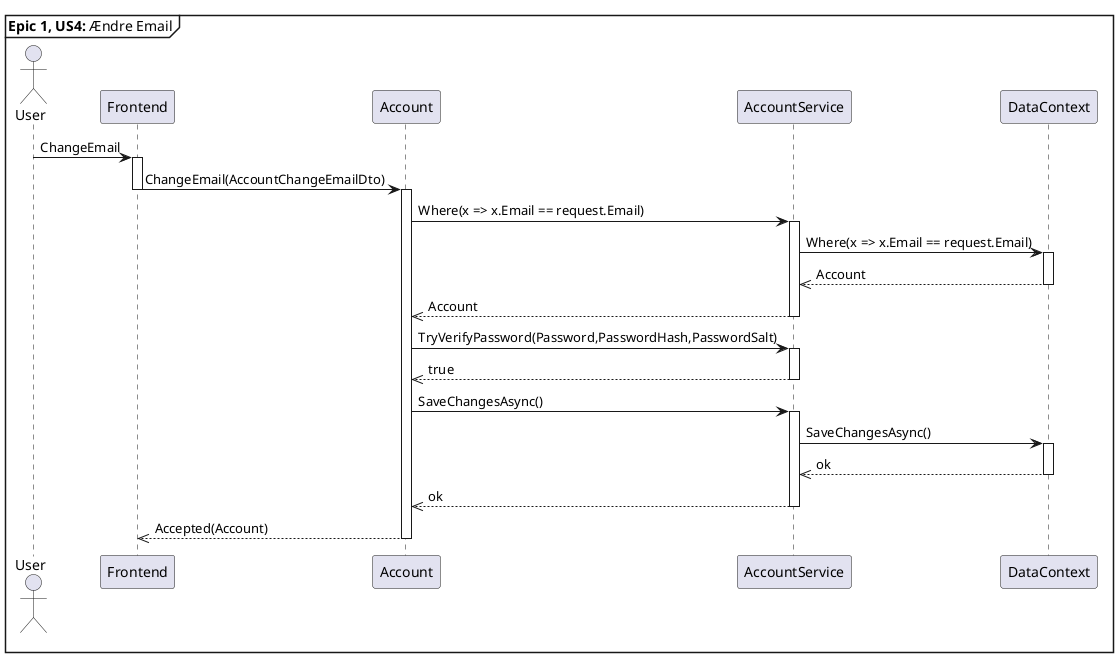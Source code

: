 @startuml AccountChangeEmail 


Actor "User" as U
participant "Frontend" as F
participant "Account" as A
participant "AccountService" as S
participant "DataContext" as D
mainframe **Epic 1, US4:** Ændre Email 


U -> F : ChangeEmail
activate F
F -> A : ChangeEmail(AccountChangeEmailDto)
deactivate F 
activate A
A -> S : Where(x => x.Email == request.Email)
activate S
S -> D : Where(x => x.Email == request.Email)
activate D
D -->> S : Account
deactivate D
S -->> A : Account
deactivate S
A -> S : TryVerifyPassword(Password,PasswordHash,PasswordSalt)
activate S
S -->> A : true 
deactivate S
A -> S : SaveChangesAsync()
activate S 
S -> D : SaveChangesAsync()
activate D
D -->> S : ok
deactivate D
S -->> A : ok
deactivate S
A -->> F : Accepted(Account)
deactivate A 



@enduml